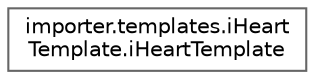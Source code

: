 digraph "Graphical Class Hierarchy"
{
 // LATEX_PDF_SIZE
  bgcolor="transparent";
  edge [fontname=Helvetica,fontsize=10,labelfontname=Helvetica,labelfontsize=10];
  node [fontname=Helvetica,fontsize=10,shape=box,height=0.2,width=0.4];
  rankdir="LR";
  Node0 [id="Node000000",label="importer.templates.iHeart\lTemplate.iHeartTemplate",height=0.2,width=0.4,color="grey40", fillcolor="white", style="filled",URL="$classimporter_1_1templates_1_1i_heart_template_1_1i_heart_template.html",tooltip=" "];
}
